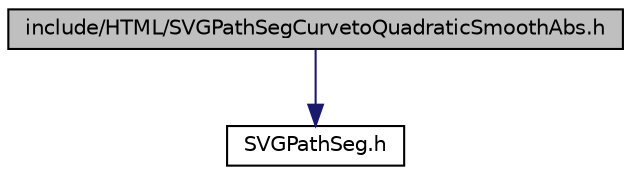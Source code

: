 digraph G
{
  edge [fontname="Helvetica",fontsize="10",labelfontname="Helvetica",labelfontsize="10"];
  node [fontname="Helvetica",fontsize="10",shape=record];
  Node1 [label="include/HTML/SVGPathSegCurvetoQuadraticSmoothAbs.h",height=0.2,width=0.4,color="black", fillcolor="grey75", style="filled" fontcolor="black"];
  Node1 -> Node2 [color="midnightblue",fontsize="10",style="solid",fontname="Helvetica"];
  Node2 [label="SVGPathSeg.h",height=0.2,width=0.4,color="black", fillcolor="white", style="filled",URL="$_s_v_g_path_seg_8h.html"];
}
